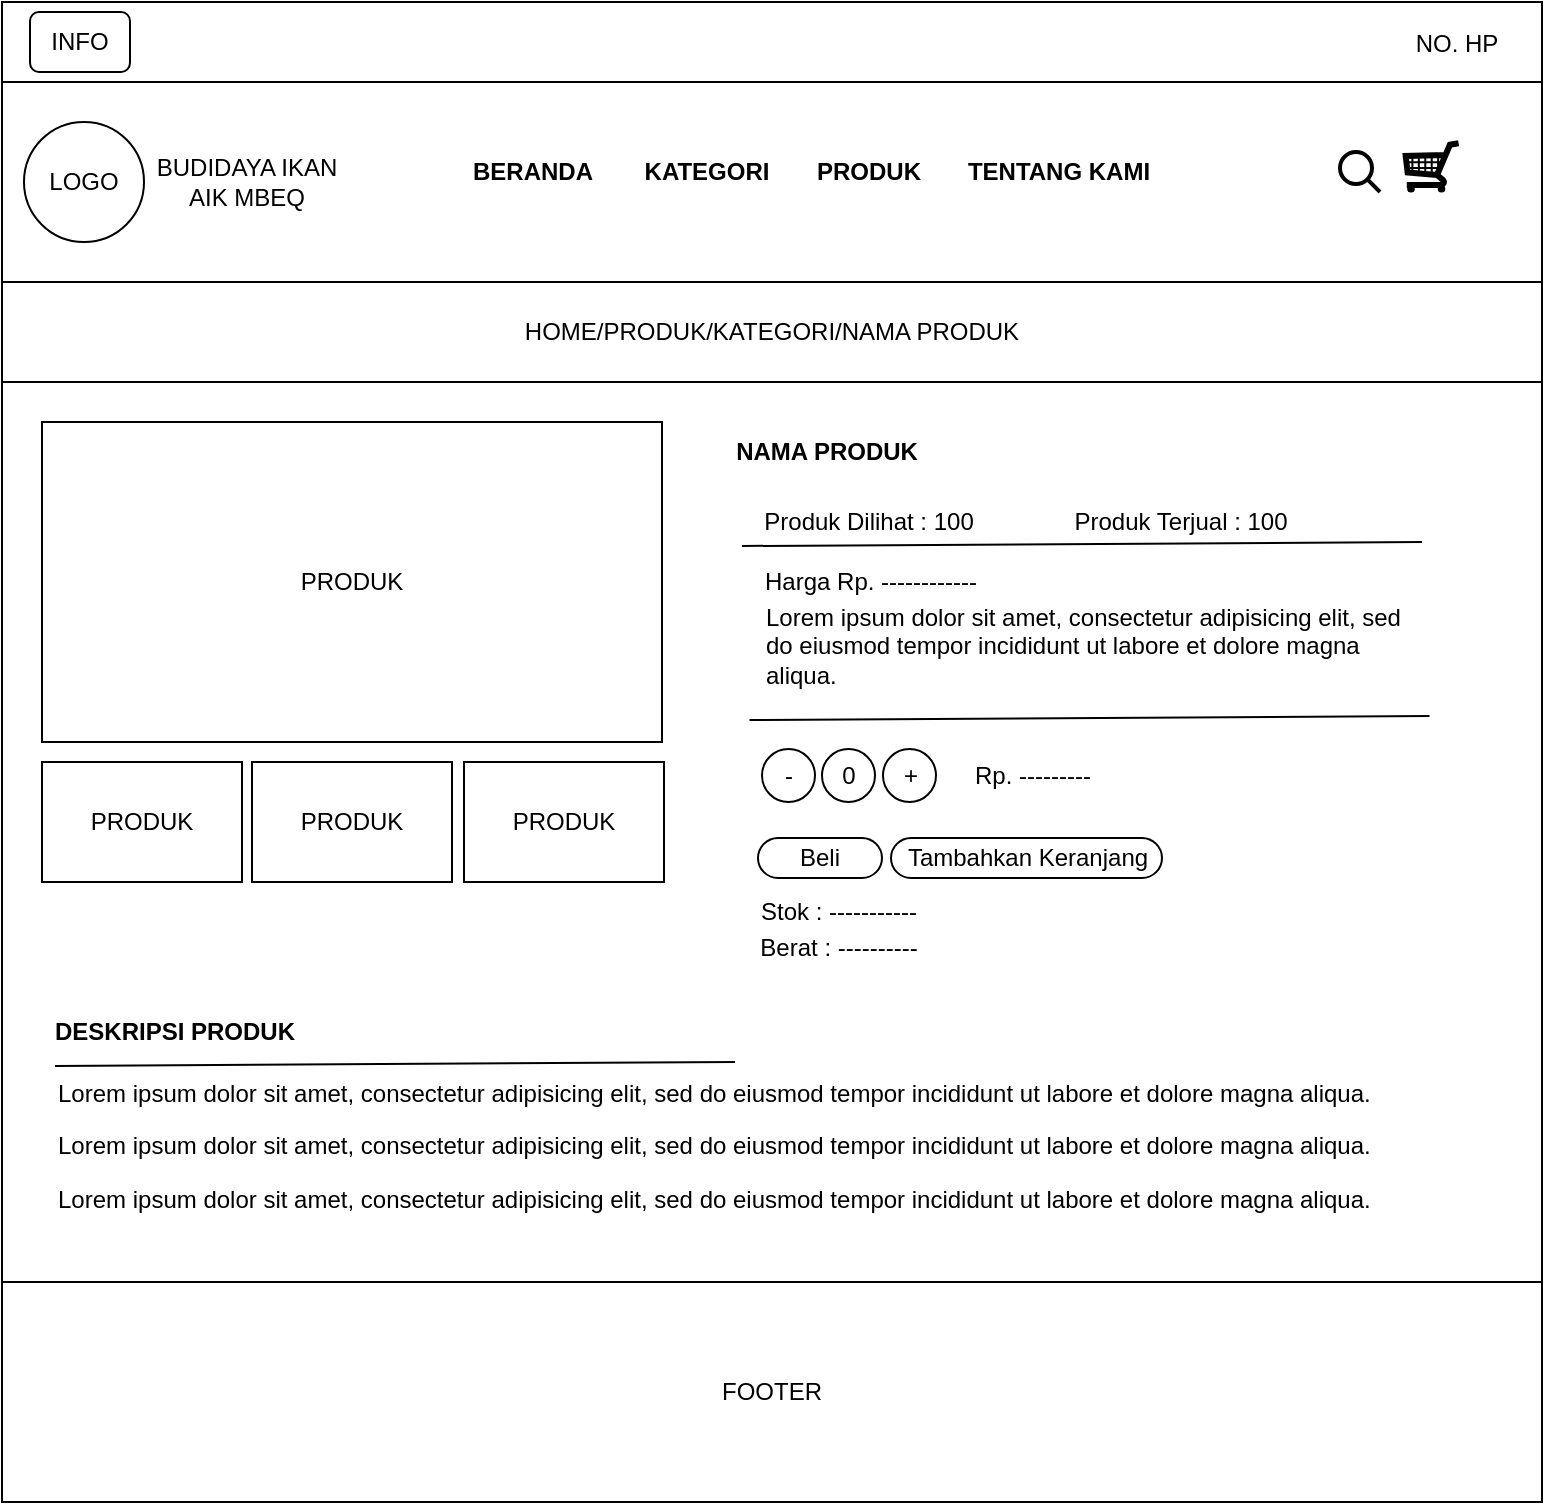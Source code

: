 <mxfile version="20.2.7" type="github"><diagram id="1opXMB63q1PROVAGqaSO" name="Halaman-1"><mxGraphModel dx="1296" dy="685" grid="1" gridSize="10" guides="1" tooltips="1" connect="1" arrows="1" fold="1" page="1" pageScale="1" pageWidth="827" pageHeight="1169" math="0" shadow="0"><root><mxCell id="0"/><mxCell id="1" parent="0"/><mxCell id="IAcSTOW7h1JJa9TZFMxw-1" value="" style="rounded=0;whiteSpace=wrap;html=1;" parent="1" vertex="1"><mxGeometry x="30" y="40" width="770" height="750" as="geometry"/></mxCell><mxCell id="IAcSTOW7h1JJa9TZFMxw-2" value="" style="rounded=0;whiteSpace=wrap;html=1;" parent="1" vertex="1"><mxGeometry x="30" y="40" width="770" height="40" as="geometry"/></mxCell><mxCell id="IAcSTOW7h1JJa9TZFMxw-5" value="" style="shape=image;html=1;verticalAlign=top;verticalLabelPosition=bottom;labelBackgroundColor=#ffffff;imageAspect=0;aspect=fixed;image=https://cdn2.iconfinder.com/data/icons/vintage-line/32/Hp-128.png" parent="1" vertex="1"><mxGeometry x="699" y="42" width="38" height="38" as="geometry"/></mxCell><mxCell id="IAcSTOW7h1JJa9TZFMxw-6" value="NO. HP" style="text;html=1;resizable=0;autosize=1;align=center;verticalAlign=middle;points=[];fillColor=none;strokeColor=none;rounded=0;" parent="1" vertex="1"><mxGeometry x="727" y="46" width="60" height="30" as="geometry"/></mxCell><mxCell id="IAcSTOW7h1JJa9TZFMxw-9" value="LOGO" style="ellipse;whiteSpace=wrap;html=1;aspect=fixed;" parent="1" vertex="1"><mxGeometry x="41" y="100" width="60" height="60" as="geometry"/></mxCell><mxCell id="IAcSTOW7h1JJa9TZFMxw-10" value="INFO" style="rounded=1;whiteSpace=wrap;html=1;" parent="1" vertex="1"><mxGeometry x="44" y="45" width="50" height="30" as="geometry"/></mxCell><mxCell id="IAcSTOW7h1JJa9TZFMxw-11" value="BUDIDAYA IKAN&lt;br&gt;AIK MBEQ" style="text;html=1;resizable=0;autosize=1;align=center;verticalAlign=middle;points=[];fillColor=none;strokeColor=none;rounded=0;" parent="1" vertex="1"><mxGeometry x="97" y="110" width="110" height="40" as="geometry"/></mxCell><mxCell id="IAcSTOW7h1JJa9TZFMxw-12" value="&lt;b&gt;BERANDA&lt;/b&gt;" style="text;html=1;resizable=0;autosize=1;align=center;verticalAlign=middle;points=[];fillColor=none;strokeColor=none;rounded=0;" parent="1" vertex="1"><mxGeometry x="255" y="110" width="80" height="30" as="geometry"/></mxCell><mxCell id="IAcSTOW7h1JJa9TZFMxw-13" value="&lt;b&gt;KATEGORI&lt;/b&gt;" style="text;html=1;resizable=0;autosize=1;align=center;verticalAlign=middle;points=[];fillColor=none;strokeColor=none;rounded=0;" parent="1" vertex="1"><mxGeometry x="337" y="110" width="90" height="30" as="geometry"/></mxCell><mxCell id="IAcSTOW7h1JJa9TZFMxw-14" value="&lt;b&gt;PRODUK&lt;/b&gt;" style="text;html=1;resizable=0;autosize=1;align=center;verticalAlign=middle;points=[];fillColor=none;strokeColor=none;rounded=0;" parent="1" vertex="1"><mxGeometry x="423" y="110" width="80" height="30" as="geometry"/></mxCell><mxCell id="IAcSTOW7h1JJa9TZFMxw-15" value="&lt;b&gt;TENTANG KAMI&lt;/b&gt;" style="text;html=1;resizable=0;autosize=1;align=center;verticalAlign=middle;points=[];fillColor=none;strokeColor=none;rounded=0;" parent="1" vertex="1"><mxGeometry x="503" y="110" width="110" height="30" as="geometry"/></mxCell><mxCell id="IAcSTOW7h1JJa9TZFMxw-16" value="" style="html=1;verticalLabelPosition=bottom;align=center;labelBackgroundColor=#ffffff;verticalAlign=top;strokeWidth=2;strokeColor=#000000;shadow=0;dashed=0;shape=mxgraph.ios7.icons.looking_glass;" parent="1" vertex="1"><mxGeometry x="699" y="115" width="20" height="20" as="geometry"/></mxCell><mxCell id="IAcSTOW7h1JJa9TZFMxw-17" value="" style="verticalLabelPosition=bottom;shadow=0;dashed=0;align=center;html=1;verticalAlign=top;strokeWidth=1;shape=mxgraph.mockup.misc.shoppingCart;strokeColor=#000000;fillColor=#121212;" parent="1" vertex="1"><mxGeometry x="731" y="110" width="28" height="25" as="geometry"/></mxCell><mxCell id="aDCdStQjP_fd2dsH2E0y-1" value="HOME/PRODUK/KATEGORI/NAMA PRODUK" style="rounded=0;whiteSpace=wrap;html=1;" parent="1" vertex="1"><mxGeometry x="30" y="180" width="770" height="50" as="geometry"/></mxCell><mxCell id="aDCdStQjP_fd2dsH2E0y-19" value="FOOTER" style="rounded=0;whiteSpace=wrap;html=1;" parent="1" vertex="1"><mxGeometry x="30" y="680" width="770" height="110" as="geometry"/></mxCell><mxCell id="GT4L3ldeatLBsKO6qE0b-1" value="PRODUK" style="rounded=0;whiteSpace=wrap;html=1;" vertex="1" parent="1"><mxGeometry x="50" y="250" width="310" height="160" as="geometry"/></mxCell><mxCell id="GT4L3ldeatLBsKO6qE0b-2" value="PRODUK" style="rounded=0;whiteSpace=wrap;html=1;" vertex="1" parent="1"><mxGeometry x="50" y="420" width="100" height="60" as="geometry"/></mxCell><mxCell id="GT4L3ldeatLBsKO6qE0b-3" value="PRODUK" style="rounded=0;whiteSpace=wrap;html=1;" vertex="1" parent="1"><mxGeometry x="155" y="420" width="100" height="60" as="geometry"/></mxCell><mxCell id="GT4L3ldeatLBsKO6qE0b-4" value="PRODUK" style="rounded=0;whiteSpace=wrap;html=1;" vertex="1" parent="1"><mxGeometry x="261" y="420" width="100" height="60" as="geometry"/></mxCell><mxCell id="GT4L3ldeatLBsKO6qE0b-5" value="&lt;b&gt;NAMA PRODUK&lt;/b&gt;" style="text;html=1;resizable=0;autosize=1;align=center;verticalAlign=middle;points=[];fillColor=none;strokeColor=none;rounded=0;" vertex="1" parent="1"><mxGeometry x="387" y="250" width="110" height="30" as="geometry"/></mxCell><mxCell id="GT4L3ldeatLBsKO6qE0b-8" value="" style="endArrow=none;html=1;rounded=0;" edge="1" parent="1"><mxGeometry width="50" height="50" relative="1" as="geometry"><mxPoint x="400" y="312" as="sourcePoint"/><mxPoint x="740" y="310" as="targetPoint"/><Array as="points"/></mxGeometry></mxCell><mxCell id="GT4L3ldeatLBsKO6qE0b-9" value="Produk Terjual : 100" style="text;html=1;resizable=0;autosize=1;align=center;verticalAlign=middle;points=[];fillColor=none;strokeColor=none;rounded=0;" vertex="1" parent="1"><mxGeometry x="554" y="285" width="130" height="30" as="geometry"/></mxCell><mxCell id="GT4L3ldeatLBsKO6qE0b-10" value="Produk Dilihat : 100" style="text;html=1;resizable=0;autosize=1;align=center;verticalAlign=middle;points=[];fillColor=none;strokeColor=none;rounded=0;" vertex="1" parent="1"><mxGeometry x="398" y="285" width="130" height="30" as="geometry"/></mxCell><mxCell id="GT4L3ldeatLBsKO6qE0b-11" value="Harga Rp. ------------" style="text;html=1;resizable=0;autosize=1;align=center;verticalAlign=middle;points=[];fillColor=none;strokeColor=none;rounded=0;" vertex="1" parent="1"><mxGeometry x="399" y="315" width="130" height="30" as="geometry"/></mxCell><mxCell id="GT4L3ldeatLBsKO6qE0b-12" value="&lt;h1&gt;&lt;br&gt;&lt;/h1&gt;&lt;p&gt;Lorem ipsum dolor sit amet, consectetur adipisicing elit, sed do eiusmod tempor incididunt ut labore et dolore magna aliqua.&lt;/p&gt;" style="text;html=1;strokeColor=none;fillColor=none;spacing=5;spacingTop=-20;whiteSpace=wrap;overflow=hidden;rounded=0;" vertex="1" parent="1"><mxGeometry x="406.5" y="290" width="334.5" height="113" as="geometry"/></mxCell><mxCell id="GT4L3ldeatLBsKO6qE0b-13" value="" style="endArrow=none;html=1;rounded=0;" edge="1" parent="1"><mxGeometry width="50" height="50" relative="1" as="geometry"><mxPoint x="403.75" y="399" as="sourcePoint"/><mxPoint x="743.75" y="397" as="targetPoint"/><Array as="points"/></mxGeometry></mxCell><mxCell id="GT4L3ldeatLBsKO6qE0b-14" value="-" style="ellipse;whiteSpace=wrap;html=1;aspect=fixed;" vertex="1" parent="1"><mxGeometry x="410" y="413.5" width="26.5" height="26.5" as="geometry"/></mxCell><mxCell id="GT4L3ldeatLBsKO6qE0b-15" value="0" style="ellipse;whiteSpace=wrap;html=1;aspect=fixed;" vertex="1" parent="1"><mxGeometry x="440" y="413.5" width="26.5" height="26.5" as="geometry"/></mxCell><mxCell id="GT4L3ldeatLBsKO6qE0b-16" value="+" style="ellipse;whiteSpace=wrap;html=1;aspect=fixed;" vertex="1" parent="1"><mxGeometry x="470.5" y="413.5" width="26.5" height="26.5" as="geometry"/></mxCell><mxCell id="GT4L3ldeatLBsKO6qE0b-17" value="Rp. ---------" style="text;html=1;resizable=0;autosize=1;align=center;verticalAlign=middle;points=[];fillColor=none;strokeColor=none;rounded=0;" vertex="1" parent="1"><mxGeometry x="505" y="411.5" width="80" height="30" as="geometry"/></mxCell><mxCell id="GT4L3ldeatLBsKO6qE0b-18" value="Beli" style="rounded=1;whiteSpace=wrap;html=1;arcSize=50;" vertex="1" parent="1"><mxGeometry x="408" y="458" width="62" height="20" as="geometry"/></mxCell><mxCell id="GT4L3ldeatLBsKO6qE0b-19" value="Tambahkan Keranjang" style="rounded=1;whiteSpace=wrap;html=1;arcSize=50;" vertex="1" parent="1"><mxGeometry x="474.5" y="458" width="135.5" height="20" as="geometry"/></mxCell><mxCell id="GT4L3ldeatLBsKO6qE0b-20" value="Stok : -----------" style="text;html=1;resizable=0;autosize=1;align=center;verticalAlign=middle;points=[];fillColor=none;strokeColor=none;rounded=0;" vertex="1" parent="1"><mxGeometry x="397.5" y="480" width="100" height="30" as="geometry"/></mxCell><mxCell id="GT4L3ldeatLBsKO6qE0b-21" value="Berat : ----------" style="text;html=1;resizable=0;autosize=1;align=center;verticalAlign=middle;points=[];fillColor=none;strokeColor=none;rounded=0;" vertex="1" parent="1"><mxGeometry x="398" y="498" width="100" height="30" as="geometry"/></mxCell><mxCell id="GT4L3ldeatLBsKO6qE0b-24" value="&lt;b&gt;DESKRIPSI PRODUK&lt;/b&gt;" style="text;html=1;resizable=0;autosize=1;align=center;verticalAlign=middle;points=[];fillColor=none;strokeColor=none;rounded=0;" vertex="1" parent="1"><mxGeometry x="46" y="540" width="140" height="30" as="geometry"/></mxCell><mxCell id="GT4L3ldeatLBsKO6qE0b-25" value="" style="endArrow=none;html=1;rounded=0;" edge="1" parent="1"><mxGeometry width="50" height="50" relative="1" as="geometry"><mxPoint x="56.5" y="572" as="sourcePoint"/><mxPoint x="396.5" y="570" as="targetPoint"/><Array as="points"/></mxGeometry></mxCell><mxCell id="GT4L3ldeatLBsKO6qE0b-26" value="&lt;h1&gt;&lt;br&gt;&lt;/h1&gt;&lt;p&gt;Lorem ipsum dolor sit amet, consectetur adipisicing elit, sed do eiusmod tempor incididunt ut labore et dolore magna aliqua.&lt;/p&gt;&lt;p&gt;Lorem ipsum dolor sit amet, consectetur adipisicing elit, sed do eiusmod tempor incididunt ut labore et dolore magna aliqua.&lt;/p&gt;&lt;p&gt;Lorem ipsum dolor sit amet, consectetur adipisicing elit, sed do eiusmod tempor incididunt ut labore et dolore magna aliqua.&lt;br&gt;&lt;/p&gt;" style="text;html=1;strokeColor=none;fillColor=none;spacing=5;spacingTop=-20;whiteSpace=wrap;overflow=hidden;rounded=0;" vertex="1" parent="1"><mxGeometry x="52.5" y="528" width="697.5" height="132" as="geometry"/></mxCell></root></mxGraphModel></diagram></mxfile>